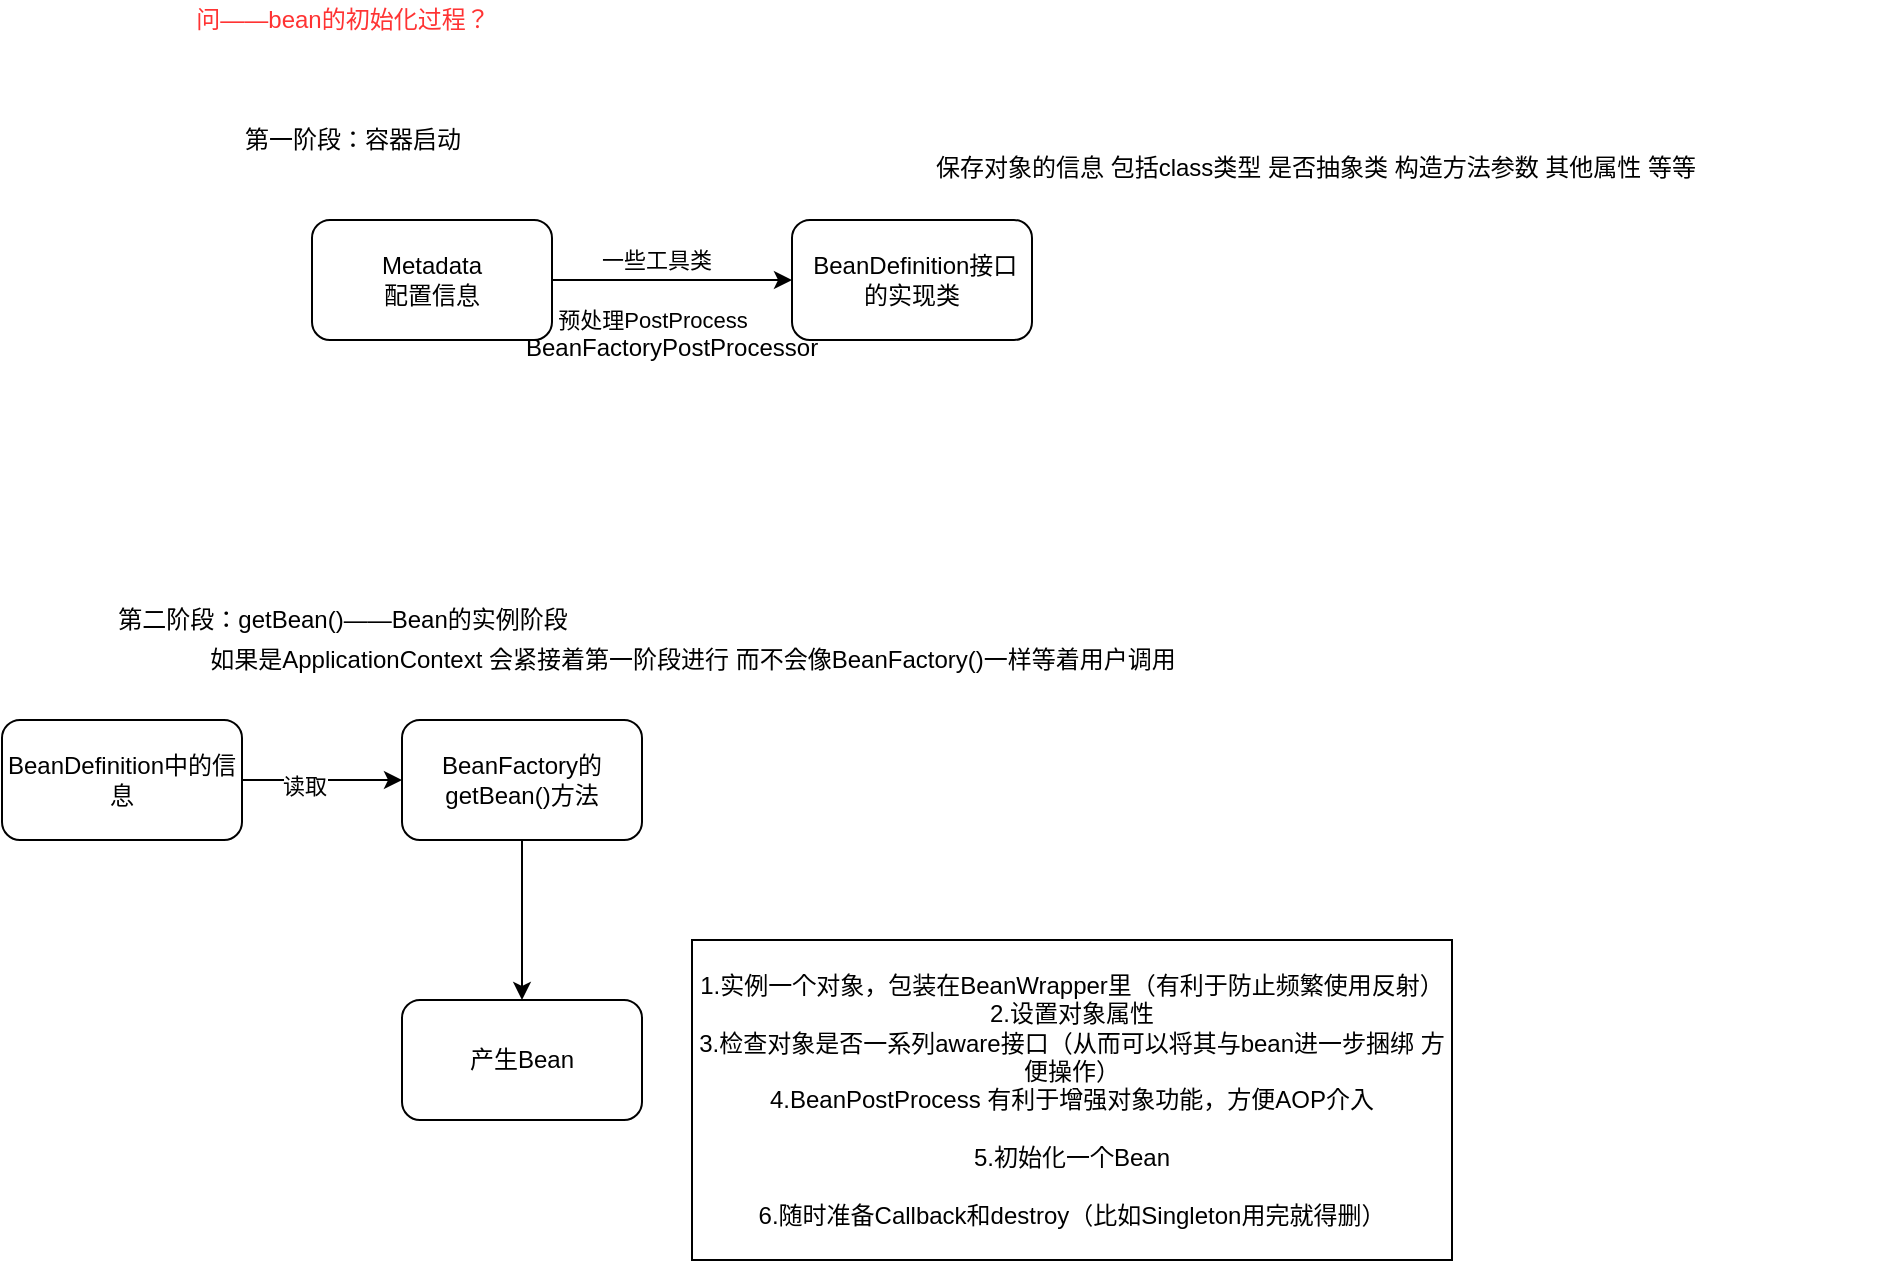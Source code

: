 <mxfile version="13.7.9" type="device"><diagram id="v02ro2OfrJaRdYuPAar3" name="第 1 页"><mxGraphModel dx="1973" dy="567" grid="1" gridSize="10" guides="1" tooltips="1" connect="1" arrows="1" fold="1" page="1" pageScale="1" pageWidth="827" pageHeight="1169" math="0" shadow="0"><root><mxCell id="0"/><mxCell id="1" parent="0"/><mxCell id="LXahDCUg0q-Hau_ypQ0E-1" value="&amp;nbsp;BeanDefinition接口&lt;br&gt;的实现类" style="rounded=1;whiteSpace=wrap;html=1;" vertex="1" parent="1"><mxGeometry x="230" y="150" width="120" height="60" as="geometry"/></mxCell><mxCell id="LXahDCUg0q-Hau_ypQ0E-2" value="&lt;font color=&quot;#ff3333&quot;&gt;问——bean的初始化过程？&lt;/font&gt;" style="text;html=1;align=center;verticalAlign=middle;resizable=0;points=[];autosize=1;" vertex="1" parent="1"><mxGeometry x="-75" y="40" width="160" height="20" as="geometry"/></mxCell><mxCell id="LXahDCUg0q-Hau_ypQ0E-4" value="第一阶段：容器启动" style="text;html=1;align=center;verticalAlign=middle;resizable=0;points=[];autosize=1;" vertex="1" parent="1"><mxGeometry x="-50" y="100" width="120" height="20" as="geometry"/></mxCell><mxCell id="LXahDCUg0q-Hau_ypQ0E-7" value="" style="edgeStyle=orthogonalEdgeStyle;rounded=0;orthogonalLoop=1;jettySize=auto;html=1;" edge="1" parent="1" source="LXahDCUg0q-Hau_ypQ0E-6" target="LXahDCUg0q-Hau_ypQ0E-1"><mxGeometry relative="1" as="geometry"/></mxCell><mxCell id="LXahDCUg0q-Hau_ypQ0E-8" value="一些工具类" style="edgeLabel;html=1;align=center;verticalAlign=middle;resizable=0;points=[];" vertex="1" connectable="0" parent="LXahDCUg0q-Hau_ypQ0E-7"><mxGeometry x="-0.144" y="2" relative="1" as="geometry"><mxPoint y="-8" as="offset"/></mxGeometry></mxCell><mxCell id="LXahDCUg0q-Hau_ypQ0E-6" value="Metadata&lt;br&gt;配置信息" style="rounded=1;whiteSpace=wrap;html=1;" vertex="1" parent="1"><mxGeometry x="-10" y="150" width="120" height="60" as="geometry"/></mxCell><mxCell id="LXahDCUg0q-Hau_ypQ0E-9" value="保存对象的信息 包括class类型 是否抽象类 构造方法参数 其他属性 等等" style="text;whiteSpace=wrap;html=1;" vertex="1" parent="1"><mxGeometry x="300" y="110" width="480" height="30" as="geometry"/></mxCell><mxCell id="LXahDCUg0q-Hau_ypQ0E-11" value="第二阶段：getBean()——Bean的实例阶段" style="text;html=1;align=center;verticalAlign=middle;resizable=0;points=[];autosize=1;" vertex="1" parent="1"><mxGeometry x="-115" y="340" width="240" height="20" as="geometry"/></mxCell><mxCell id="LXahDCUg0q-Hau_ypQ0E-15" value="" style="edgeStyle=orthogonalEdgeStyle;rounded=0;orthogonalLoop=1;jettySize=auto;html=1;" edge="1" parent="1" source="LXahDCUg0q-Hau_ypQ0E-12" target="LXahDCUg0q-Hau_ypQ0E-14"><mxGeometry relative="1" as="geometry"/></mxCell><mxCell id="LXahDCUg0q-Hau_ypQ0E-17" value="读取" style="edgeLabel;html=1;align=center;verticalAlign=middle;resizable=0;points=[];" vertex="1" connectable="0" parent="LXahDCUg0q-Hau_ypQ0E-15"><mxGeometry x="-0.223" y="-3" relative="1" as="geometry"><mxPoint as="offset"/></mxGeometry></mxCell><mxCell id="LXahDCUg0q-Hau_ypQ0E-12" value="BeanDefinition中的信息" style="rounded=1;whiteSpace=wrap;html=1;" vertex="1" parent="1"><mxGeometry x="-165" y="400" width="120" height="60" as="geometry"/></mxCell><mxCell id="LXahDCUg0q-Hau_ypQ0E-19" value="" style="edgeStyle=orthogonalEdgeStyle;rounded=0;orthogonalLoop=1;jettySize=auto;html=1;" edge="1" parent="1" source="LXahDCUg0q-Hau_ypQ0E-14" target="LXahDCUg0q-Hau_ypQ0E-18"><mxGeometry relative="1" as="geometry"/></mxCell><mxCell id="LXahDCUg0q-Hau_ypQ0E-14" value="BeanFactory的getBean()方法" style="rounded=1;whiteSpace=wrap;html=1;" vertex="1" parent="1"><mxGeometry x="35" y="400" width="120" height="60" as="geometry"/></mxCell><mxCell id="LXahDCUg0q-Hau_ypQ0E-16" value="预处理PostProcess" style="edgeLabel;html=1;align=center;verticalAlign=middle;resizable=0;points=[];" vertex="1" connectable="0" parent="1"><mxGeometry x="159.999" y="200" as="geometry"/></mxCell><mxCell id="LXahDCUg0q-Hau_ypQ0E-18" value="产生Bean" style="rounded=1;whiteSpace=wrap;html=1;" vertex="1" parent="1"><mxGeometry x="35" y="540" width="120" height="60" as="geometry"/></mxCell><mxCell id="LXahDCUg0q-Hau_ypQ0E-20" value="BeanFactoryPostProcessor" style="text;whiteSpace=wrap;html=1;" vertex="1" parent="1"><mxGeometry x="95" y="200" width="170" height="30" as="geometry"/></mxCell><mxCell id="LXahDCUg0q-Hau_ypQ0E-21" value="如果是ApplicationContext 会紧接着第一阶段进行 而不会像BeanFactory()一样等着用户调用" style="text;html=1;align=center;verticalAlign=middle;resizable=0;points=[];autosize=1;" vertex="1" parent="1"><mxGeometry x="-70" y="360" width="500" height="20" as="geometry"/></mxCell><mxCell id="LXahDCUg0q-Hau_ypQ0E-22" value="1.实例一个对象，包装在BeanWrapper里（有利于防止频繁使用反射）&lt;br&gt;2.设置对象属性&lt;br&gt;3.检查对象是否一系列aware接口（从而可以将其与bean进一步捆绑 方便操作）&lt;br&gt;4.BeanPostProcess 有利于增强对象功能，方便AOP介入&lt;br&gt;&lt;br&gt;5.初始化一个Bean&lt;br&gt;&lt;br&gt;6.随时准备Callback和destroy（比如Singleton用完就得删）" style="whiteSpace=wrap;html=1;" vertex="1" parent="1"><mxGeometry x="180" y="510" width="380" height="160" as="geometry"/></mxCell></root></mxGraphModel></diagram></mxfile>